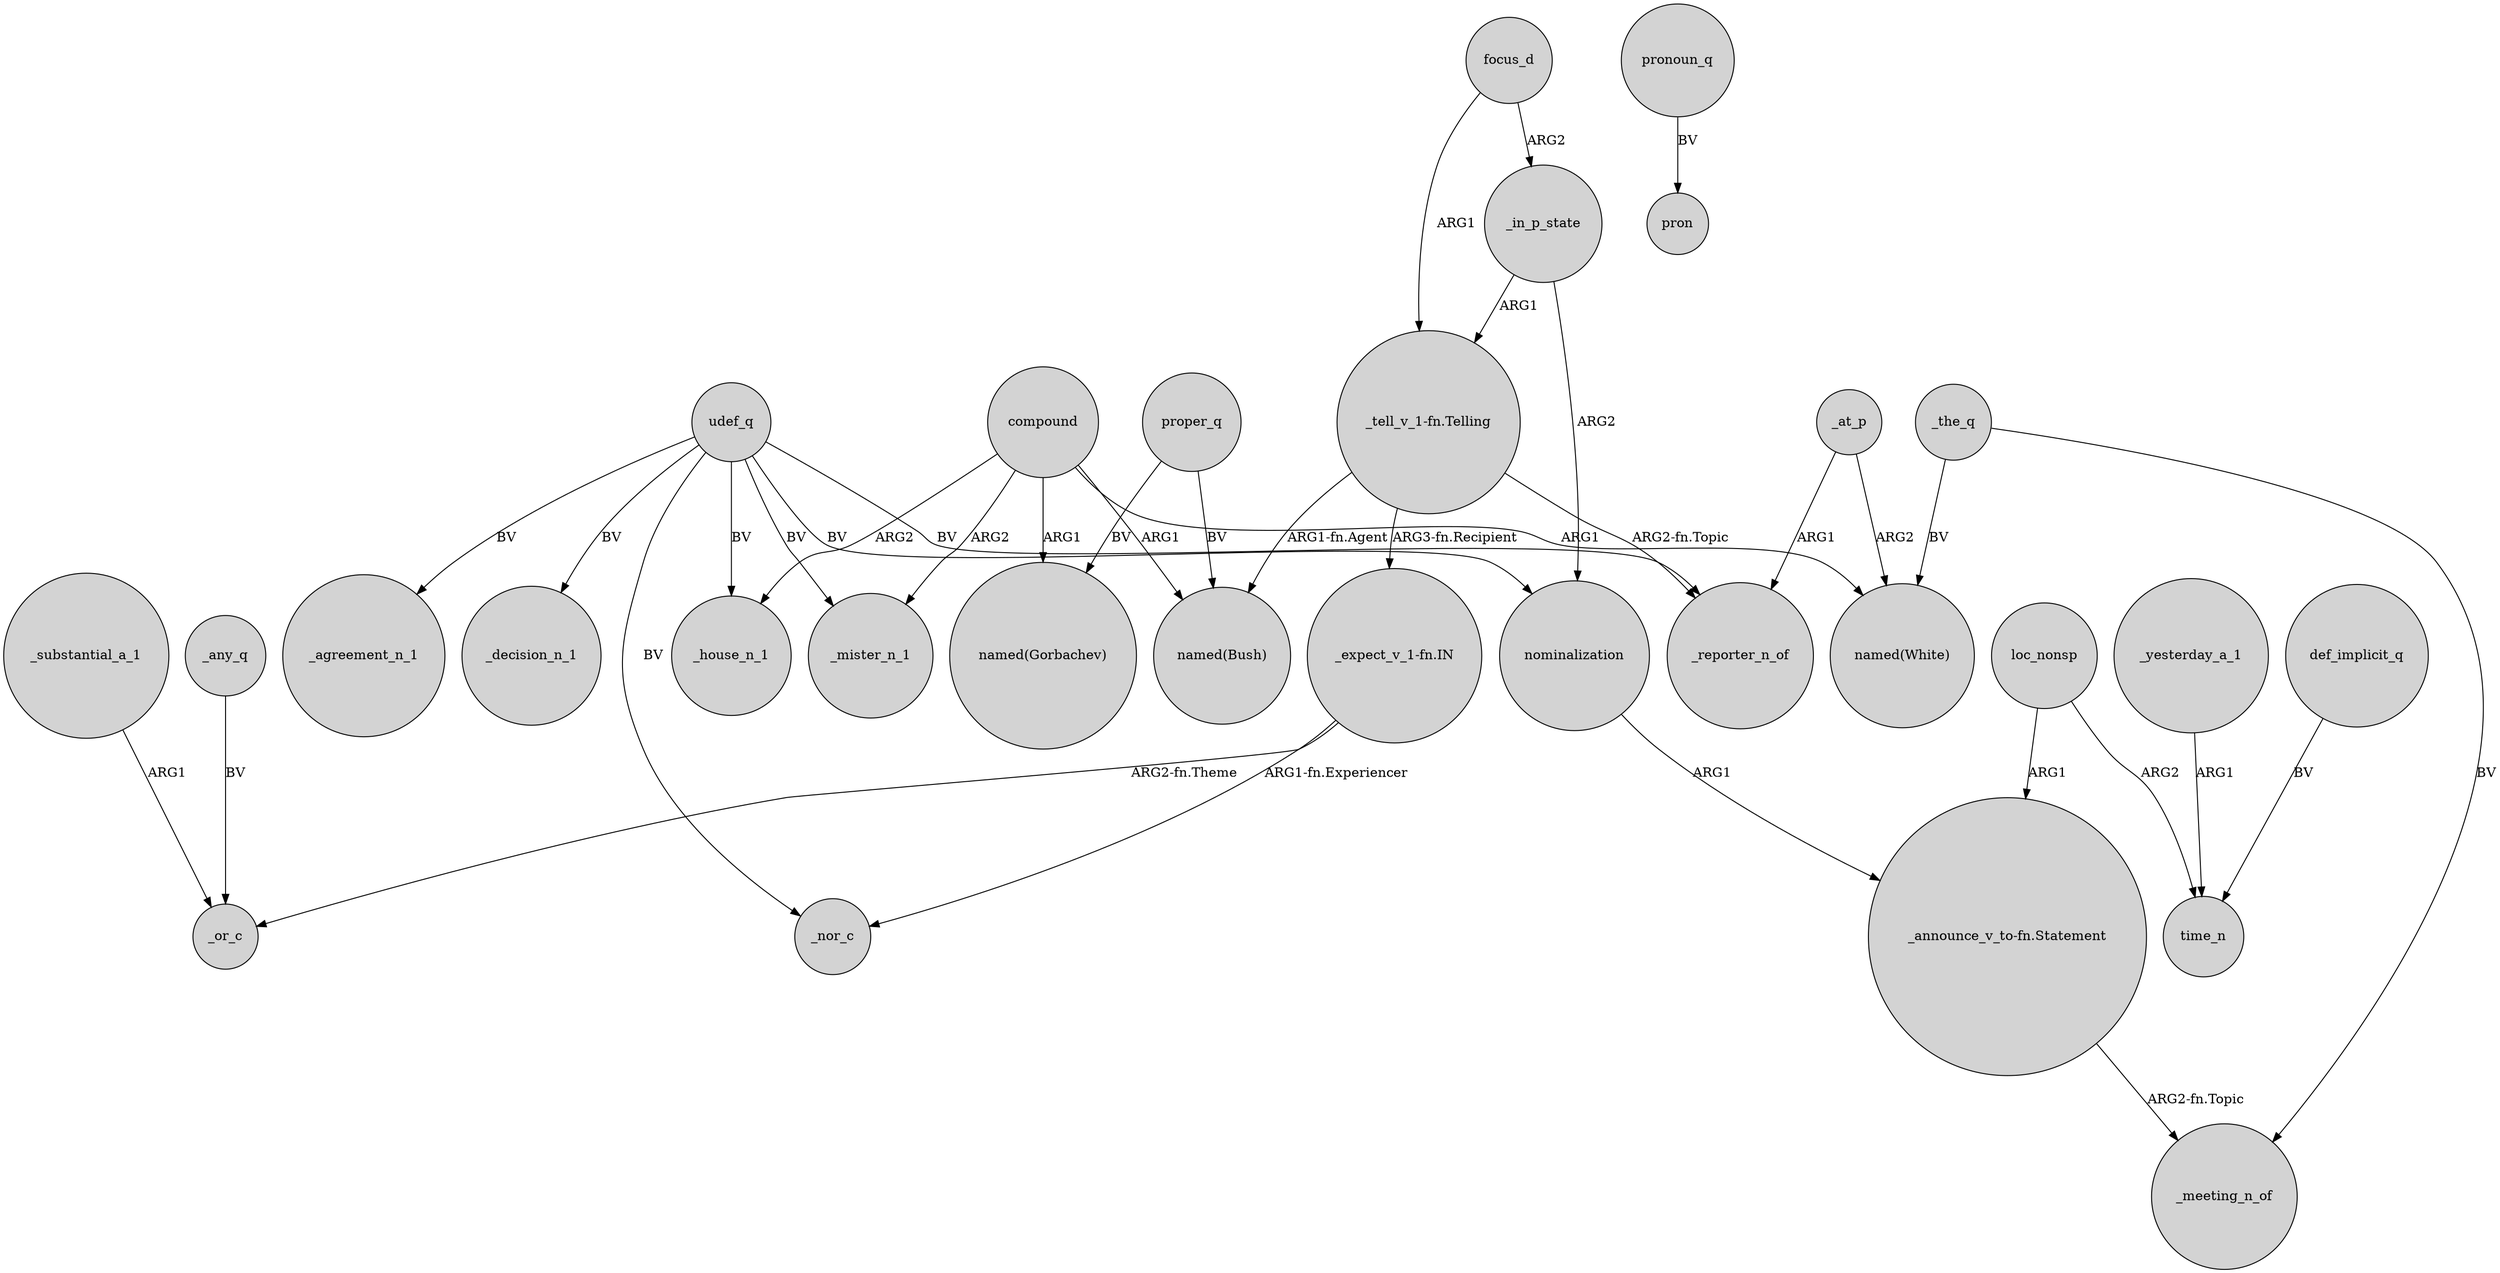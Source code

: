 digraph {
	node [shape=circle style=filled]
	"_tell_v_1-fn.Telling" -> "_expect_v_1-fn.IN" [label="ARG3-fn.Recipient"]
	_yesterday_a_1 -> time_n [label=ARG1]
	_substantial_a_1 -> _or_c [label=ARG1]
	udef_q -> _nor_c [label=BV]
	compound -> _house_n_1 [label=ARG2]
	_the_q -> _meeting_n_of [label=BV]
	"_announce_v_to-fn.Statement" -> _meeting_n_of [label="ARG2-fn.Topic"]
	compound -> _mister_n_1 [label=ARG2]
	focus_d -> _in_p_state [label=ARG2]
	udef_q -> _mister_n_1 [label=BV]
	_at_p -> _reporter_n_of [label=ARG1]
	"_expect_v_1-fn.IN" -> _nor_c [label="ARG1-fn.Experiencer"]
	_in_p_state -> "_tell_v_1-fn.Telling" [label=ARG1]
	compound -> "named(Gorbachev)" [label=ARG1]
	"_tell_v_1-fn.Telling" -> _reporter_n_of [label="ARG2-fn.Topic"]
	loc_nonsp -> time_n [label=ARG2]
	udef_q -> _house_n_1 [label=BV]
	loc_nonsp -> "_announce_v_to-fn.Statement" [label=ARG1]
	focus_d -> "_tell_v_1-fn.Telling" [label=ARG1]
	pronoun_q -> pron [label=BV]
	udef_q -> _agreement_n_1 [label=BV]
	_the_q -> "named(White)" [label=BV]
	_any_q -> _or_c [label=BV]
	"_expect_v_1-fn.IN" -> _or_c [label="ARG2-fn.Theme"]
	"_tell_v_1-fn.Telling" -> "named(Bush)" [label="ARG1-fn.Agent"]
	udef_q -> _reporter_n_of [label=BV]
	proper_q -> "named(Bush)" [label=BV]
	_in_p_state -> nominalization [label=ARG2]
	udef_q -> nominalization [label=BV]
	nominalization -> "_announce_v_to-fn.Statement" [label=ARG1]
	udef_q -> _decision_n_1 [label=BV]
	_at_p -> "named(White)" [label=ARG2]
	compound -> "named(White)" [label=ARG1]
	proper_q -> "named(Gorbachev)" [label=BV]
	def_implicit_q -> time_n [label=BV]
	compound -> "named(Bush)" [label=ARG1]
}
